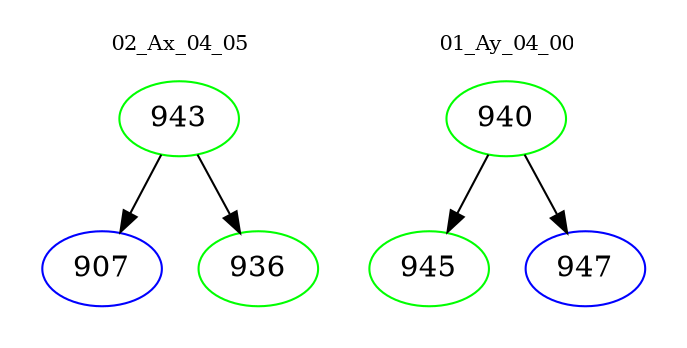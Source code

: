 digraph{
subgraph cluster_0 {
color = white
label = "02_Ax_04_05";
fontsize=10;
T0_943 [label="943", color="green"]
T0_943 -> T0_907 [color="black"]
T0_907 [label="907", color="blue"]
T0_943 -> T0_936 [color="black"]
T0_936 [label="936", color="green"]
}
subgraph cluster_1 {
color = white
label = "01_Ay_04_00";
fontsize=10;
T1_940 [label="940", color="green"]
T1_940 -> T1_945 [color="black"]
T1_945 [label="945", color="green"]
T1_940 -> T1_947 [color="black"]
T1_947 [label="947", color="blue"]
}
}

